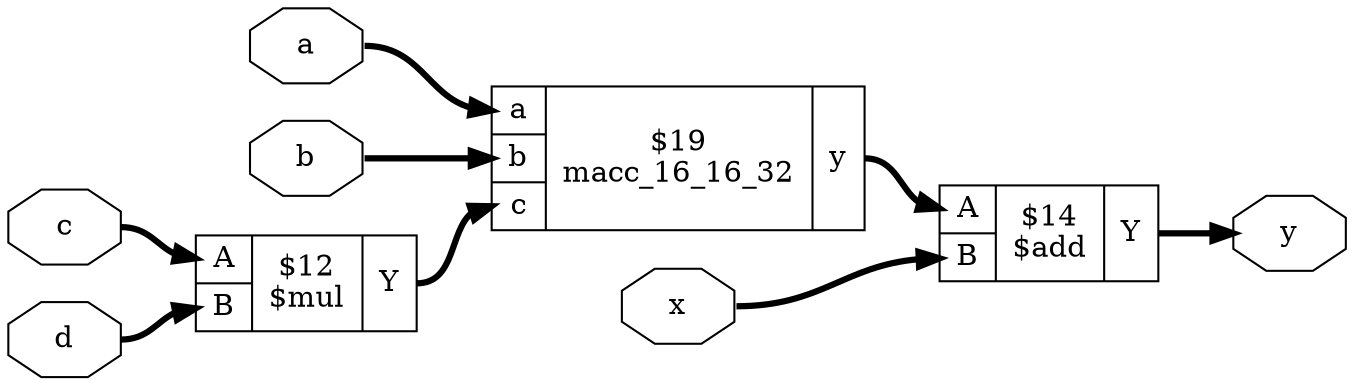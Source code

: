 digraph "test" {
rankdir="LR";
remincross=true;
n3 [ shape=octagon, label="a", color="black", fontcolor="black"];
n4 [ shape=octagon, label="b", color="black", fontcolor="black"];
n5 [ shape=octagon, label="c", color="black", fontcolor="black"];
n6 [ shape=octagon, label="d", color="black", fontcolor="black"];
n7 [ shape=octagon, label="x", color="black", fontcolor="black"];
n8 [ shape=octagon, label="y", color="black", fontcolor="black"];
c12 [ shape=record, label="{{<p9> A|<p10> B}|$14\n$add|{<p11> Y}}",  ];
c13 [ shape=record, label="{{<p3> a|<p4> b|<p5> c}|$19\nmacc_16_16_32|{<p8> y}}",  ];
c14 [ shape=record, label="{{<p9> A|<p10> B}|$12\n$mul|{<p11> Y}}",  ];
c13:p8:e -> c12:p9:w [color="black", fontcolor="black", style="setlinewidth(3)", label=""];
c14:p11:e -> c13:p5:w [color="black", fontcolor="black", style="setlinewidth(3)", label=""];
n3:e -> c13:p3:w [color="black", fontcolor="black", style="setlinewidth(3)", label=""];
n4:e -> c13:p4:w [color="black", fontcolor="black", style="setlinewidth(3)", label=""];
n5:e -> c14:p9:w [color="black", fontcolor="black", style="setlinewidth(3)", label=""];
n6:e -> c14:p10:w [color="black", fontcolor="black", style="setlinewidth(3)", label=""];
n7:e -> c12:p10:w [color="black", fontcolor="black", style="setlinewidth(3)", label=""];
c12:p11:e -> n8:w [color="black", fontcolor="black", style="setlinewidth(3)", label=""];
}
